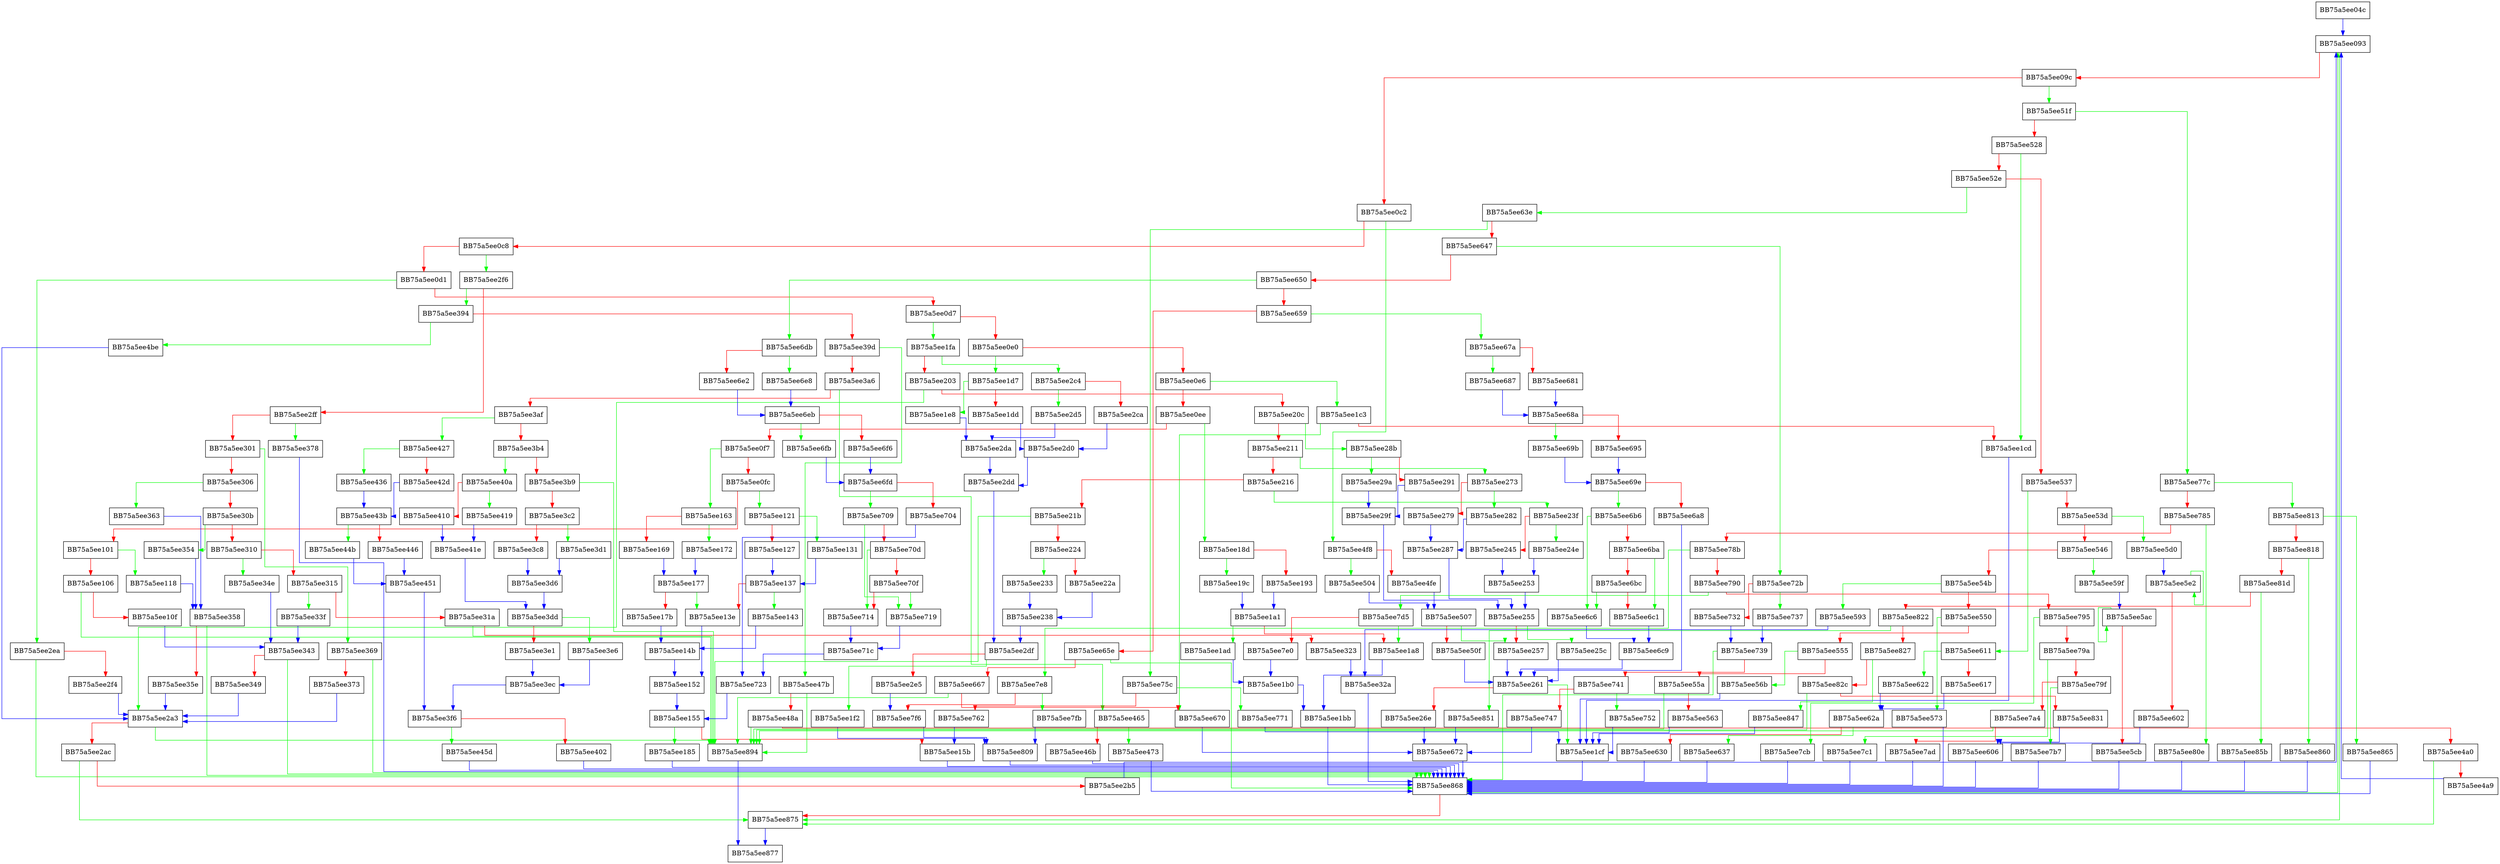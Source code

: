 digraph ExecuteCode {
  node [shape="box"];
  graph [splines=ortho];
  BB75a5ee04c -> BB75a5ee093 [color="blue"];
  BB75a5ee093 -> BB75a5ee875 [color="green"];
  BB75a5ee093 -> BB75a5ee09c [color="red"];
  BB75a5ee09c -> BB75a5ee51f [color="green"];
  BB75a5ee09c -> BB75a5ee0c2 [color="red"];
  BB75a5ee0c2 -> BB75a5ee4f8 [color="green"];
  BB75a5ee0c2 -> BB75a5ee0c8 [color="red"];
  BB75a5ee0c8 -> BB75a5ee2f6 [color="green"];
  BB75a5ee0c8 -> BB75a5ee0d1 [color="red"];
  BB75a5ee0d1 -> BB75a5ee2ea [color="green"];
  BB75a5ee0d1 -> BB75a5ee0d7 [color="red"];
  BB75a5ee0d7 -> BB75a5ee1fa [color="green"];
  BB75a5ee0d7 -> BB75a5ee0e0 [color="red"];
  BB75a5ee0e0 -> BB75a5ee1d7 [color="green"];
  BB75a5ee0e0 -> BB75a5ee0e6 [color="red"];
  BB75a5ee0e6 -> BB75a5ee1c3 [color="green"];
  BB75a5ee0e6 -> BB75a5ee0ee [color="red"];
  BB75a5ee0ee -> BB75a5ee18d [color="green"];
  BB75a5ee0ee -> BB75a5ee0f7 [color="red"];
  BB75a5ee0f7 -> BB75a5ee163 [color="green"];
  BB75a5ee0f7 -> BB75a5ee0fc [color="red"];
  BB75a5ee0fc -> BB75a5ee121 [color="green"];
  BB75a5ee0fc -> BB75a5ee101 [color="red"];
  BB75a5ee101 -> BB75a5ee118 [color="green"];
  BB75a5ee101 -> BB75a5ee106 [color="red"];
  BB75a5ee106 -> BB75a5ee894 [color="green"];
  BB75a5ee106 -> BB75a5ee10f [color="red"];
  BB75a5ee10f -> BB75a5ee343 [color="blue"];
  BB75a5ee118 -> BB75a5ee358 [color="blue"];
  BB75a5ee121 -> BB75a5ee131 [color="green"];
  BB75a5ee121 -> BB75a5ee127 [color="red"];
  BB75a5ee127 -> BB75a5ee137 [color="blue"];
  BB75a5ee131 -> BB75a5ee137 [color="blue"];
  BB75a5ee137 -> BB75a5ee143 [color="green"];
  BB75a5ee137 -> BB75a5ee13e [color="red"];
  BB75a5ee13e -> BB75a5ee152 [color="blue"];
  BB75a5ee143 -> BB75a5ee14b [color="blue"];
  BB75a5ee14b -> BB75a5ee152 [color="blue"];
  BB75a5ee152 -> BB75a5ee155 [color="blue"];
  BB75a5ee155 -> BB75a5ee185 [color="green"];
  BB75a5ee155 -> BB75a5ee15b [color="red"];
  BB75a5ee15b -> BB75a5ee868 [color="blue"];
  BB75a5ee163 -> BB75a5ee172 [color="green"];
  BB75a5ee163 -> BB75a5ee169 [color="red"];
  BB75a5ee169 -> BB75a5ee177 [color="blue"];
  BB75a5ee172 -> BB75a5ee177 [color="blue"];
  BB75a5ee177 -> BB75a5ee13e [color="green"];
  BB75a5ee177 -> BB75a5ee17b [color="red"];
  BB75a5ee17b -> BB75a5ee14b [color="blue"];
  BB75a5ee185 -> BB75a5ee868 [color="blue"];
  BB75a5ee18d -> BB75a5ee19c [color="green"];
  BB75a5ee18d -> BB75a5ee193 [color="red"];
  BB75a5ee193 -> BB75a5ee1a1 [color="blue"];
  BB75a5ee19c -> BB75a5ee1a1 [color="blue"];
  BB75a5ee1a1 -> BB75a5ee1ad [color="green"];
  BB75a5ee1a1 -> BB75a5ee1a8 [color="red"];
  BB75a5ee1a8 -> BB75a5ee1bb [color="blue"];
  BB75a5ee1ad -> BB75a5ee1b0 [color="blue"];
  BB75a5ee1b0 -> BB75a5ee1bb [color="blue"];
  BB75a5ee1bb -> BB75a5ee868 [color="blue"];
  BB75a5ee1c3 -> BB75a5ee670 [color="green"];
  BB75a5ee1c3 -> BB75a5ee1cd [color="red"];
  BB75a5ee1cd -> BB75a5ee1cf [color="blue"];
  BB75a5ee1cf -> BB75a5ee868 [color="blue"];
  BB75a5ee1d7 -> BB75a5ee1e8 [color="green"];
  BB75a5ee1d7 -> BB75a5ee1dd [color="red"];
  BB75a5ee1dd -> BB75a5ee2d0 [color="blue"];
  BB75a5ee1e8 -> BB75a5ee2da [color="blue"];
  BB75a5ee1f2 -> BB75a5ee809 [color="blue"];
  BB75a5ee1fa -> BB75a5ee2c4 [color="green"];
  BB75a5ee1fa -> BB75a5ee203 [color="red"];
  BB75a5ee203 -> BB75a5ee2a3 [color="green"];
  BB75a5ee203 -> BB75a5ee20c [color="red"];
  BB75a5ee20c -> BB75a5ee28b [color="green"];
  BB75a5ee20c -> BB75a5ee211 [color="red"];
  BB75a5ee211 -> BB75a5ee273 [color="green"];
  BB75a5ee211 -> BB75a5ee216 [color="red"];
  BB75a5ee216 -> BB75a5ee23f [color="green"];
  BB75a5ee216 -> BB75a5ee21b [color="red"];
  BB75a5ee21b -> BB75a5ee894 [color="green"];
  BB75a5ee21b -> BB75a5ee224 [color="red"];
  BB75a5ee224 -> BB75a5ee233 [color="green"];
  BB75a5ee224 -> BB75a5ee22a [color="red"];
  BB75a5ee22a -> BB75a5ee238 [color="blue"];
  BB75a5ee233 -> BB75a5ee238 [color="blue"];
  BB75a5ee238 -> BB75a5ee2df [color="blue"];
  BB75a5ee23f -> BB75a5ee24e [color="green"];
  BB75a5ee23f -> BB75a5ee245 [color="red"];
  BB75a5ee245 -> BB75a5ee253 [color="blue"];
  BB75a5ee24e -> BB75a5ee253 [color="blue"];
  BB75a5ee253 -> BB75a5ee255 [color="blue"];
  BB75a5ee255 -> BB75a5ee25c [color="green"];
  BB75a5ee255 -> BB75a5ee257 [color="red"];
  BB75a5ee257 -> BB75a5ee261 [color="blue"];
  BB75a5ee25c -> BB75a5ee261 [color="blue"];
  BB75a5ee261 -> BB75a5ee1cf [color="green"];
  BB75a5ee261 -> BB75a5ee26e [color="red"];
  BB75a5ee26e -> BB75a5ee672 [color="blue"];
  BB75a5ee273 -> BB75a5ee282 [color="green"];
  BB75a5ee273 -> BB75a5ee279 [color="red"];
  BB75a5ee279 -> BB75a5ee287 [color="blue"];
  BB75a5ee282 -> BB75a5ee287 [color="blue"];
  BB75a5ee287 -> BB75a5ee255 [color="blue"];
  BB75a5ee28b -> BB75a5ee29a [color="green"];
  BB75a5ee28b -> BB75a5ee291 [color="red"];
  BB75a5ee291 -> BB75a5ee29f [color="blue"];
  BB75a5ee29a -> BB75a5ee29f [color="blue"];
  BB75a5ee29f -> BB75a5ee255 [color="blue"];
  BB75a5ee2a3 -> BB75a5ee894 [color="green"];
  BB75a5ee2a3 -> BB75a5ee2ac [color="red"];
  BB75a5ee2ac -> BB75a5ee875 [color="green"];
  BB75a5ee2ac -> BB75a5ee2b5 [color="red"];
  BB75a5ee2b5 -> BB75a5ee093 [color="blue"];
  BB75a5ee2c4 -> BB75a5ee2d5 [color="green"];
  BB75a5ee2c4 -> BB75a5ee2ca [color="red"];
  BB75a5ee2ca -> BB75a5ee2d0 [color="blue"];
  BB75a5ee2d0 -> BB75a5ee2dd [color="blue"];
  BB75a5ee2d5 -> BB75a5ee2da [color="blue"];
  BB75a5ee2da -> BB75a5ee2dd [color="blue"];
  BB75a5ee2dd -> BB75a5ee2df [color="blue"];
  BB75a5ee2df -> BB75a5ee1f2 [color="green"];
  BB75a5ee2df -> BB75a5ee2e5 [color="red"];
  BB75a5ee2e5 -> BB75a5ee7f6 [color="blue"];
  BB75a5ee2ea -> BB75a5ee868 [color="green"];
  BB75a5ee2ea -> BB75a5ee2f4 [color="red"];
  BB75a5ee2f4 -> BB75a5ee2a3 [color="blue"];
  BB75a5ee2f6 -> BB75a5ee394 [color="green"];
  BB75a5ee2f6 -> BB75a5ee2ff [color="red"];
  BB75a5ee2ff -> BB75a5ee378 [color="green"];
  BB75a5ee2ff -> BB75a5ee301 [color="red"];
  BB75a5ee301 -> BB75a5ee369 [color="green"];
  BB75a5ee301 -> BB75a5ee306 [color="red"];
  BB75a5ee306 -> BB75a5ee363 [color="green"];
  BB75a5ee306 -> BB75a5ee30b [color="red"];
  BB75a5ee30b -> BB75a5ee354 [color="green"];
  BB75a5ee30b -> BB75a5ee310 [color="red"];
  BB75a5ee310 -> BB75a5ee34e [color="green"];
  BB75a5ee310 -> BB75a5ee315 [color="red"];
  BB75a5ee315 -> BB75a5ee33f [color="green"];
  BB75a5ee315 -> BB75a5ee31a [color="red"];
  BB75a5ee31a -> BB75a5ee894 [color="green"];
  BB75a5ee31a -> BB75a5ee323 [color="red"];
  BB75a5ee323 -> BB75a5ee32a [color="blue"];
  BB75a5ee32a -> BB75a5ee868 [color="blue"];
  BB75a5ee33f -> BB75a5ee343 [color="blue"];
  BB75a5ee343 -> BB75a5ee868 [color="green"];
  BB75a5ee343 -> BB75a5ee349 [color="red"];
  BB75a5ee349 -> BB75a5ee2a3 [color="blue"];
  BB75a5ee34e -> BB75a5ee343 [color="blue"];
  BB75a5ee354 -> BB75a5ee358 [color="blue"];
  BB75a5ee358 -> BB75a5ee868 [color="green"];
  BB75a5ee358 -> BB75a5ee35e [color="red"];
  BB75a5ee35e -> BB75a5ee2a3 [color="blue"];
  BB75a5ee363 -> BB75a5ee358 [color="blue"];
  BB75a5ee369 -> BB75a5ee868 [color="green"];
  BB75a5ee369 -> BB75a5ee373 [color="red"];
  BB75a5ee373 -> BB75a5ee2a3 [color="blue"];
  BB75a5ee378 -> BB75a5ee868 [color="blue"];
  BB75a5ee394 -> BB75a5ee4be [color="green"];
  BB75a5ee394 -> BB75a5ee39d [color="red"];
  BB75a5ee39d -> BB75a5ee47b [color="green"];
  BB75a5ee39d -> BB75a5ee3a6 [color="red"];
  BB75a5ee3a6 -> BB75a5ee465 [color="green"];
  BB75a5ee3a6 -> BB75a5ee3af [color="red"];
  BB75a5ee3af -> BB75a5ee427 [color="green"];
  BB75a5ee3af -> BB75a5ee3b4 [color="red"];
  BB75a5ee3b4 -> BB75a5ee40a [color="green"];
  BB75a5ee3b4 -> BB75a5ee3b9 [color="red"];
  BB75a5ee3b9 -> BB75a5ee894 [color="green"];
  BB75a5ee3b9 -> BB75a5ee3c2 [color="red"];
  BB75a5ee3c2 -> BB75a5ee3d1 [color="green"];
  BB75a5ee3c2 -> BB75a5ee3c8 [color="red"];
  BB75a5ee3c8 -> BB75a5ee3d6 [color="blue"];
  BB75a5ee3d1 -> BB75a5ee3d6 [color="blue"];
  BB75a5ee3d6 -> BB75a5ee3dd [color="blue"];
  BB75a5ee3dd -> BB75a5ee3e6 [color="green"];
  BB75a5ee3dd -> BB75a5ee3e1 [color="red"];
  BB75a5ee3e1 -> BB75a5ee3ec [color="blue"];
  BB75a5ee3e6 -> BB75a5ee3ec [color="blue"];
  BB75a5ee3ec -> BB75a5ee3f6 [color="blue"];
  BB75a5ee3f6 -> BB75a5ee45d [color="green"];
  BB75a5ee3f6 -> BB75a5ee402 [color="red"];
  BB75a5ee402 -> BB75a5ee868 [color="blue"];
  BB75a5ee40a -> BB75a5ee419 [color="green"];
  BB75a5ee40a -> BB75a5ee410 [color="red"];
  BB75a5ee410 -> BB75a5ee41e [color="blue"];
  BB75a5ee419 -> BB75a5ee41e [color="blue"];
  BB75a5ee41e -> BB75a5ee3dd [color="blue"];
  BB75a5ee427 -> BB75a5ee436 [color="green"];
  BB75a5ee427 -> BB75a5ee42d [color="red"];
  BB75a5ee42d -> BB75a5ee43b [color="blue"];
  BB75a5ee436 -> BB75a5ee43b [color="blue"];
  BB75a5ee43b -> BB75a5ee44b [color="green"];
  BB75a5ee43b -> BB75a5ee446 [color="red"];
  BB75a5ee446 -> BB75a5ee451 [color="blue"];
  BB75a5ee44b -> BB75a5ee451 [color="blue"];
  BB75a5ee451 -> BB75a5ee3f6 [color="blue"];
  BB75a5ee45d -> BB75a5ee868 [color="blue"];
  BB75a5ee465 -> BB75a5ee473 [color="green"];
  BB75a5ee465 -> BB75a5ee46b [color="red"];
  BB75a5ee46b -> BB75a5ee868 [color="blue"];
  BB75a5ee473 -> BB75a5ee868 [color="blue"];
  BB75a5ee47b -> BB75a5ee894 [color="green"];
  BB75a5ee47b -> BB75a5ee48a [color="red"];
  BB75a5ee48a -> BB75a5ee894 [color="green"];
  BB75a5ee48a -> BB75a5ee4a0 [color="red"];
  BB75a5ee4a0 -> BB75a5ee875 [color="green"];
  BB75a5ee4a0 -> BB75a5ee4a9 [color="red"];
  BB75a5ee4a9 -> BB75a5ee093 [color="blue"];
  BB75a5ee4be -> BB75a5ee2a3 [color="blue"];
  BB75a5ee4f8 -> BB75a5ee504 [color="green"];
  BB75a5ee4f8 -> BB75a5ee4fe [color="red"];
  BB75a5ee4fe -> BB75a5ee507 [color="blue"];
  BB75a5ee504 -> BB75a5ee507 [color="blue"];
  BB75a5ee507 -> BB75a5ee257 [color="green"];
  BB75a5ee507 -> BB75a5ee50f [color="red"];
  BB75a5ee50f -> BB75a5ee261 [color="blue"];
  BB75a5ee51f -> BB75a5ee77c [color="green"];
  BB75a5ee51f -> BB75a5ee528 [color="red"];
  BB75a5ee528 -> BB75a5ee1cd [color="green"];
  BB75a5ee528 -> BB75a5ee52e [color="red"];
  BB75a5ee52e -> BB75a5ee63e [color="green"];
  BB75a5ee52e -> BB75a5ee537 [color="red"];
  BB75a5ee537 -> BB75a5ee611 [color="green"];
  BB75a5ee537 -> BB75a5ee53d [color="red"];
  BB75a5ee53d -> BB75a5ee5d0 [color="green"];
  BB75a5ee53d -> BB75a5ee546 [color="red"];
  BB75a5ee546 -> BB75a5ee59f [color="green"];
  BB75a5ee546 -> BB75a5ee54b [color="red"];
  BB75a5ee54b -> BB75a5ee593 [color="green"];
  BB75a5ee54b -> BB75a5ee550 [color="red"];
  BB75a5ee550 -> BB75a5ee573 [color="green"];
  BB75a5ee550 -> BB75a5ee555 [color="red"];
  BB75a5ee555 -> BB75a5ee56b [color="green"];
  BB75a5ee555 -> BB75a5ee55a [color="red"];
  BB75a5ee55a -> BB75a5ee894 [color="green"];
  BB75a5ee55a -> BB75a5ee563 [color="red"];
  BB75a5ee563 -> BB75a5ee1cf [color="blue"];
  BB75a5ee56b -> BB75a5ee1cf [color="blue"];
  BB75a5ee573 -> BB75a5ee868 [color="blue"];
  BB75a5ee593 -> BB75a5ee32a [color="blue"];
  BB75a5ee59f -> BB75a5ee5ac [color="blue"];
  BB75a5ee5ac -> BB75a5ee5ac [color="green"];
  BB75a5ee5ac -> BB75a5ee5cb [color="red"];
  BB75a5ee5cb -> BB75a5ee868 [color="blue"];
  BB75a5ee5d0 -> BB75a5ee5e2 [color="blue"];
  BB75a5ee5e2 -> BB75a5ee5e2 [color="green"];
  BB75a5ee5e2 -> BB75a5ee602 [color="red"];
  BB75a5ee602 -> BB75a5ee606 [color="blue"];
  BB75a5ee606 -> BB75a5ee868 [color="blue"];
  BB75a5ee611 -> BB75a5ee622 [color="green"];
  BB75a5ee611 -> BB75a5ee617 [color="red"];
  BB75a5ee617 -> BB75a5ee62a [color="blue"];
  BB75a5ee622 -> BB75a5ee62a [color="blue"];
  BB75a5ee62a -> BB75a5ee637 [color="green"];
  BB75a5ee62a -> BB75a5ee630 [color="red"];
  BB75a5ee630 -> BB75a5ee868 [color="blue"];
  BB75a5ee637 -> BB75a5ee868 [color="blue"];
  BB75a5ee63e -> BB75a5ee75c [color="green"];
  BB75a5ee63e -> BB75a5ee647 [color="red"];
  BB75a5ee647 -> BB75a5ee72b [color="green"];
  BB75a5ee647 -> BB75a5ee650 [color="red"];
  BB75a5ee650 -> BB75a5ee6db [color="green"];
  BB75a5ee650 -> BB75a5ee659 [color="red"];
  BB75a5ee659 -> BB75a5ee67a [color="green"];
  BB75a5ee659 -> BB75a5ee65e [color="red"];
  BB75a5ee65e -> BB75a5ee868 [color="green"];
  BB75a5ee65e -> BB75a5ee667 [color="red"];
  BB75a5ee667 -> BB75a5ee894 [color="green"];
  BB75a5ee667 -> BB75a5ee670 [color="red"];
  BB75a5ee670 -> BB75a5ee672 [color="blue"];
  BB75a5ee672 -> BB75a5ee868 [color="blue"];
  BB75a5ee67a -> BB75a5ee687 [color="green"];
  BB75a5ee67a -> BB75a5ee681 [color="red"];
  BB75a5ee681 -> BB75a5ee68a [color="blue"];
  BB75a5ee687 -> BB75a5ee68a [color="blue"];
  BB75a5ee68a -> BB75a5ee69b [color="green"];
  BB75a5ee68a -> BB75a5ee695 [color="red"];
  BB75a5ee695 -> BB75a5ee69e [color="blue"];
  BB75a5ee69b -> BB75a5ee69e [color="blue"];
  BB75a5ee69e -> BB75a5ee6b6 [color="green"];
  BB75a5ee69e -> BB75a5ee6a8 [color="red"];
  BB75a5ee6a8 -> BB75a5ee261 [color="blue"];
  BB75a5ee6b6 -> BB75a5ee6c6 [color="green"];
  BB75a5ee6b6 -> BB75a5ee6ba [color="red"];
  BB75a5ee6ba -> BB75a5ee6c1 [color="green"];
  BB75a5ee6ba -> BB75a5ee6bc [color="red"];
  BB75a5ee6bc -> BB75a5ee6c6 [color="green"];
  BB75a5ee6bc -> BB75a5ee6c1 [color="red"];
  BB75a5ee6c1 -> BB75a5ee6c9 [color="blue"];
  BB75a5ee6c6 -> BB75a5ee6c9 [color="blue"];
  BB75a5ee6c9 -> BB75a5ee261 [color="blue"];
  BB75a5ee6db -> BB75a5ee6e8 [color="green"];
  BB75a5ee6db -> BB75a5ee6e2 [color="red"];
  BB75a5ee6e2 -> BB75a5ee6eb [color="blue"];
  BB75a5ee6e8 -> BB75a5ee6eb [color="blue"];
  BB75a5ee6eb -> BB75a5ee6fb [color="green"];
  BB75a5ee6eb -> BB75a5ee6f6 [color="red"];
  BB75a5ee6f6 -> BB75a5ee6fd [color="blue"];
  BB75a5ee6fb -> BB75a5ee6fd [color="blue"];
  BB75a5ee6fd -> BB75a5ee709 [color="green"];
  BB75a5ee6fd -> BB75a5ee704 [color="red"];
  BB75a5ee704 -> BB75a5ee723 [color="blue"];
  BB75a5ee709 -> BB75a5ee719 [color="green"];
  BB75a5ee709 -> BB75a5ee70d [color="red"];
  BB75a5ee70d -> BB75a5ee714 [color="green"];
  BB75a5ee70d -> BB75a5ee70f [color="red"];
  BB75a5ee70f -> BB75a5ee719 [color="green"];
  BB75a5ee70f -> BB75a5ee714 [color="red"];
  BB75a5ee714 -> BB75a5ee71c [color="blue"];
  BB75a5ee719 -> BB75a5ee71c [color="blue"];
  BB75a5ee71c -> BB75a5ee723 [color="blue"];
  BB75a5ee723 -> BB75a5ee155 [color="blue"];
  BB75a5ee72b -> BB75a5ee737 [color="green"];
  BB75a5ee72b -> BB75a5ee732 [color="red"];
  BB75a5ee732 -> BB75a5ee739 [color="blue"];
  BB75a5ee737 -> BB75a5ee739 [color="blue"];
  BB75a5ee739 -> BB75a5ee868 [color="green"];
  BB75a5ee739 -> BB75a5ee741 [color="red"];
  BB75a5ee741 -> BB75a5ee752 [color="green"];
  BB75a5ee741 -> BB75a5ee747 [color="red"];
  BB75a5ee747 -> BB75a5ee672 [color="blue"];
  BB75a5ee752 -> BB75a5ee1cf [color="blue"];
  BB75a5ee75c -> BB75a5ee771 [color="green"];
  BB75a5ee75c -> BB75a5ee762 [color="red"];
  BB75a5ee762 -> BB75a5ee15b [color="blue"];
  BB75a5ee771 -> BB75a5ee1cf [color="blue"];
  BB75a5ee77c -> BB75a5ee813 [color="green"];
  BB75a5ee77c -> BB75a5ee785 [color="red"];
  BB75a5ee785 -> BB75a5ee80e [color="green"];
  BB75a5ee785 -> BB75a5ee78b [color="red"];
  BB75a5ee78b -> BB75a5ee7e8 [color="green"];
  BB75a5ee78b -> BB75a5ee790 [color="red"];
  BB75a5ee790 -> BB75a5ee7d5 [color="green"];
  BB75a5ee790 -> BB75a5ee795 [color="red"];
  BB75a5ee795 -> BB75a5ee7cb [color="green"];
  BB75a5ee795 -> BB75a5ee79a [color="red"];
  BB75a5ee79a -> BB75a5ee7c1 [color="green"];
  BB75a5ee79a -> BB75a5ee79f [color="red"];
  BB75a5ee79f -> BB75a5ee7b7 [color="green"];
  BB75a5ee79f -> BB75a5ee7a4 [color="red"];
  BB75a5ee7a4 -> BB75a5ee894 [color="green"];
  BB75a5ee7a4 -> BB75a5ee7ad [color="red"];
  BB75a5ee7ad -> BB75a5ee868 [color="blue"];
  BB75a5ee7b7 -> BB75a5ee868 [color="blue"];
  BB75a5ee7c1 -> BB75a5ee868 [color="blue"];
  BB75a5ee7cb -> BB75a5ee868 [color="blue"];
  BB75a5ee7d5 -> BB75a5ee1a8 [color="green"];
  BB75a5ee7d5 -> BB75a5ee7e0 [color="red"];
  BB75a5ee7e0 -> BB75a5ee1b0 [color="blue"];
  BB75a5ee7e8 -> BB75a5ee7fb [color="green"];
  BB75a5ee7e8 -> BB75a5ee7f6 [color="red"];
  BB75a5ee7f6 -> BB75a5ee809 [color="blue"];
  BB75a5ee7fb -> BB75a5ee809 [color="blue"];
  BB75a5ee809 -> BB75a5ee868 [color="blue"];
  BB75a5ee80e -> BB75a5ee868 [color="blue"];
  BB75a5ee813 -> BB75a5ee865 [color="green"];
  BB75a5ee813 -> BB75a5ee818 [color="red"];
  BB75a5ee818 -> BB75a5ee860 [color="green"];
  BB75a5ee818 -> BB75a5ee81d [color="red"];
  BB75a5ee81d -> BB75a5ee85b [color="green"];
  BB75a5ee81d -> BB75a5ee822 [color="red"];
  BB75a5ee822 -> BB75a5ee851 [color="green"];
  BB75a5ee822 -> BB75a5ee827 [color="red"];
  BB75a5ee827 -> BB75a5ee847 [color="green"];
  BB75a5ee827 -> BB75a5ee82c [color="red"];
  BB75a5ee82c -> BB75a5ee894 [color="green"];
  BB75a5ee82c -> BB75a5ee831 [color="red"];
  BB75a5ee831 -> BB75a5ee606 [color="blue"];
  BB75a5ee847 -> BB75a5ee1cf [color="blue"];
  BB75a5ee851 -> BB75a5ee672 [color="blue"];
  BB75a5ee85b -> BB75a5ee868 [color="blue"];
  BB75a5ee860 -> BB75a5ee868 [color="blue"];
  BB75a5ee865 -> BB75a5ee868 [color="blue"];
  BB75a5ee868 -> BB75a5ee093 [color="green"];
  BB75a5ee868 -> BB75a5ee875 [color="red"];
  BB75a5ee875 -> BB75a5ee877 [color="blue"];
  BB75a5ee894 -> BB75a5ee877 [color="blue"];
}